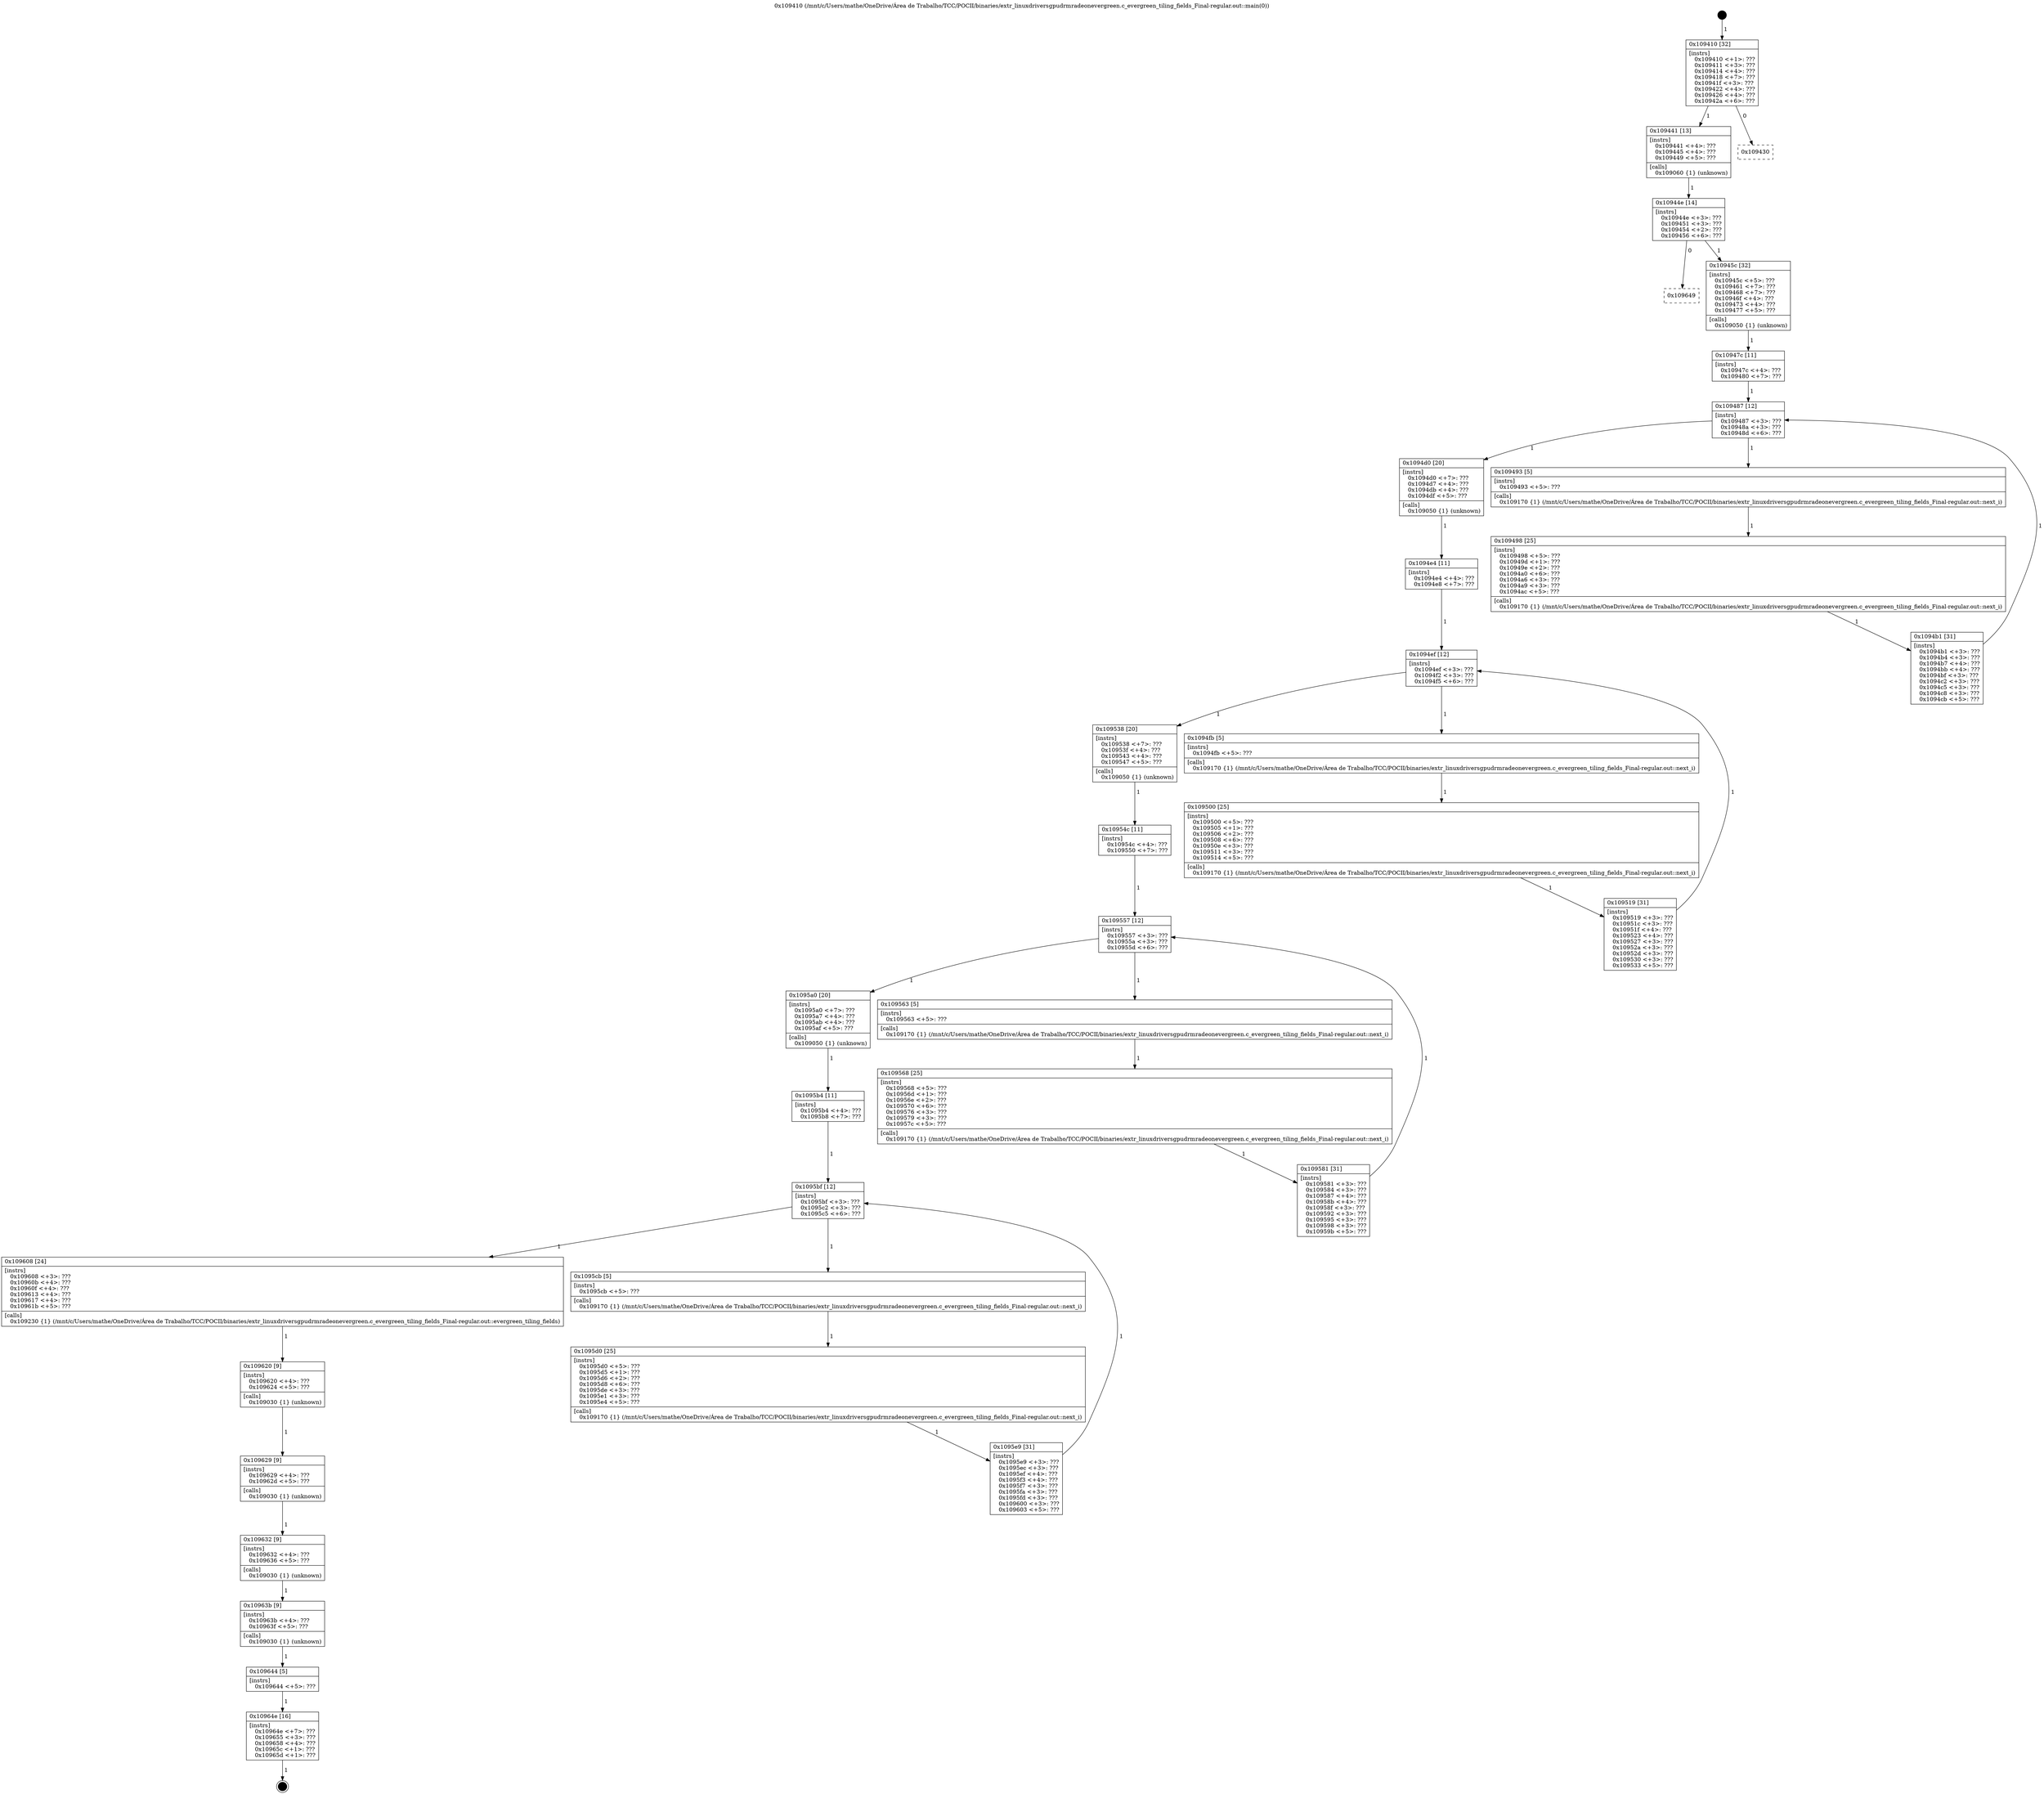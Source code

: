 digraph "0x109410" {
  label = "0x109410 (/mnt/c/Users/mathe/OneDrive/Área de Trabalho/TCC/POCII/binaries/extr_linuxdriversgpudrmradeonevergreen.c_evergreen_tiling_fields_Final-regular.out::main(0))"
  labelloc = "t"
  node[shape=record]

  Entry [label="",width=0.3,height=0.3,shape=circle,fillcolor=black,style=filled]
  "0x109410" [label="{
     0x109410 [32]\l
     | [instrs]\l
     &nbsp;&nbsp;0x109410 \<+1\>: ???\l
     &nbsp;&nbsp;0x109411 \<+3\>: ???\l
     &nbsp;&nbsp;0x109414 \<+4\>: ???\l
     &nbsp;&nbsp;0x109418 \<+7\>: ???\l
     &nbsp;&nbsp;0x10941f \<+3\>: ???\l
     &nbsp;&nbsp;0x109422 \<+4\>: ???\l
     &nbsp;&nbsp;0x109426 \<+4\>: ???\l
     &nbsp;&nbsp;0x10942a \<+6\>: ???\l
  }"]
  "0x109441" [label="{
     0x109441 [13]\l
     | [instrs]\l
     &nbsp;&nbsp;0x109441 \<+4\>: ???\l
     &nbsp;&nbsp;0x109445 \<+4\>: ???\l
     &nbsp;&nbsp;0x109449 \<+5\>: ???\l
     | [calls]\l
     &nbsp;&nbsp;0x109060 \{1\} (unknown)\l
  }"]
  "0x109430" [label="{
     0x109430\l
  }", style=dashed]
  "0x10944e" [label="{
     0x10944e [14]\l
     | [instrs]\l
     &nbsp;&nbsp;0x10944e \<+3\>: ???\l
     &nbsp;&nbsp;0x109451 \<+3\>: ???\l
     &nbsp;&nbsp;0x109454 \<+2\>: ???\l
     &nbsp;&nbsp;0x109456 \<+6\>: ???\l
  }"]
  "0x109649" [label="{
     0x109649\l
  }", style=dashed]
  "0x10945c" [label="{
     0x10945c [32]\l
     | [instrs]\l
     &nbsp;&nbsp;0x10945c \<+5\>: ???\l
     &nbsp;&nbsp;0x109461 \<+7\>: ???\l
     &nbsp;&nbsp;0x109468 \<+7\>: ???\l
     &nbsp;&nbsp;0x10946f \<+4\>: ???\l
     &nbsp;&nbsp;0x109473 \<+4\>: ???\l
     &nbsp;&nbsp;0x109477 \<+5\>: ???\l
     | [calls]\l
     &nbsp;&nbsp;0x109050 \{1\} (unknown)\l
  }"]
  Exit [label="",width=0.3,height=0.3,shape=circle,fillcolor=black,style=filled,peripheries=2]
  "0x109487" [label="{
     0x109487 [12]\l
     | [instrs]\l
     &nbsp;&nbsp;0x109487 \<+3\>: ???\l
     &nbsp;&nbsp;0x10948a \<+3\>: ???\l
     &nbsp;&nbsp;0x10948d \<+6\>: ???\l
  }"]
  "0x1094d0" [label="{
     0x1094d0 [20]\l
     | [instrs]\l
     &nbsp;&nbsp;0x1094d0 \<+7\>: ???\l
     &nbsp;&nbsp;0x1094d7 \<+4\>: ???\l
     &nbsp;&nbsp;0x1094db \<+4\>: ???\l
     &nbsp;&nbsp;0x1094df \<+5\>: ???\l
     | [calls]\l
     &nbsp;&nbsp;0x109050 \{1\} (unknown)\l
  }"]
  "0x109493" [label="{
     0x109493 [5]\l
     | [instrs]\l
     &nbsp;&nbsp;0x109493 \<+5\>: ???\l
     | [calls]\l
     &nbsp;&nbsp;0x109170 \{1\} (/mnt/c/Users/mathe/OneDrive/Área de Trabalho/TCC/POCII/binaries/extr_linuxdriversgpudrmradeonevergreen.c_evergreen_tiling_fields_Final-regular.out::next_i)\l
  }"]
  "0x109498" [label="{
     0x109498 [25]\l
     | [instrs]\l
     &nbsp;&nbsp;0x109498 \<+5\>: ???\l
     &nbsp;&nbsp;0x10949d \<+1\>: ???\l
     &nbsp;&nbsp;0x10949e \<+2\>: ???\l
     &nbsp;&nbsp;0x1094a0 \<+6\>: ???\l
     &nbsp;&nbsp;0x1094a6 \<+3\>: ???\l
     &nbsp;&nbsp;0x1094a9 \<+3\>: ???\l
     &nbsp;&nbsp;0x1094ac \<+5\>: ???\l
     | [calls]\l
     &nbsp;&nbsp;0x109170 \{1\} (/mnt/c/Users/mathe/OneDrive/Área de Trabalho/TCC/POCII/binaries/extr_linuxdriversgpudrmradeonevergreen.c_evergreen_tiling_fields_Final-regular.out::next_i)\l
  }"]
  "0x1094b1" [label="{
     0x1094b1 [31]\l
     | [instrs]\l
     &nbsp;&nbsp;0x1094b1 \<+3\>: ???\l
     &nbsp;&nbsp;0x1094b4 \<+3\>: ???\l
     &nbsp;&nbsp;0x1094b7 \<+4\>: ???\l
     &nbsp;&nbsp;0x1094bb \<+4\>: ???\l
     &nbsp;&nbsp;0x1094bf \<+3\>: ???\l
     &nbsp;&nbsp;0x1094c2 \<+3\>: ???\l
     &nbsp;&nbsp;0x1094c5 \<+3\>: ???\l
     &nbsp;&nbsp;0x1094c8 \<+3\>: ???\l
     &nbsp;&nbsp;0x1094cb \<+5\>: ???\l
  }"]
  "0x10947c" [label="{
     0x10947c [11]\l
     | [instrs]\l
     &nbsp;&nbsp;0x10947c \<+4\>: ???\l
     &nbsp;&nbsp;0x109480 \<+7\>: ???\l
  }"]
  "0x1094ef" [label="{
     0x1094ef [12]\l
     | [instrs]\l
     &nbsp;&nbsp;0x1094ef \<+3\>: ???\l
     &nbsp;&nbsp;0x1094f2 \<+3\>: ???\l
     &nbsp;&nbsp;0x1094f5 \<+6\>: ???\l
  }"]
  "0x109538" [label="{
     0x109538 [20]\l
     | [instrs]\l
     &nbsp;&nbsp;0x109538 \<+7\>: ???\l
     &nbsp;&nbsp;0x10953f \<+4\>: ???\l
     &nbsp;&nbsp;0x109543 \<+4\>: ???\l
     &nbsp;&nbsp;0x109547 \<+5\>: ???\l
     | [calls]\l
     &nbsp;&nbsp;0x109050 \{1\} (unknown)\l
  }"]
  "0x1094fb" [label="{
     0x1094fb [5]\l
     | [instrs]\l
     &nbsp;&nbsp;0x1094fb \<+5\>: ???\l
     | [calls]\l
     &nbsp;&nbsp;0x109170 \{1\} (/mnt/c/Users/mathe/OneDrive/Área de Trabalho/TCC/POCII/binaries/extr_linuxdriversgpudrmradeonevergreen.c_evergreen_tiling_fields_Final-regular.out::next_i)\l
  }"]
  "0x109500" [label="{
     0x109500 [25]\l
     | [instrs]\l
     &nbsp;&nbsp;0x109500 \<+5\>: ???\l
     &nbsp;&nbsp;0x109505 \<+1\>: ???\l
     &nbsp;&nbsp;0x109506 \<+2\>: ???\l
     &nbsp;&nbsp;0x109508 \<+6\>: ???\l
     &nbsp;&nbsp;0x10950e \<+3\>: ???\l
     &nbsp;&nbsp;0x109511 \<+3\>: ???\l
     &nbsp;&nbsp;0x109514 \<+5\>: ???\l
     | [calls]\l
     &nbsp;&nbsp;0x109170 \{1\} (/mnt/c/Users/mathe/OneDrive/Área de Trabalho/TCC/POCII/binaries/extr_linuxdriversgpudrmradeonevergreen.c_evergreen_tiling_fields_Final-regular.out::next_i)\l
  }"]
  "0x109519" [label="{
     0x109519 [31]\l
     | [instrs]\l
     &nbsp;&nbsp;0x109519 \<+3\>: ???\l
     &nbsp;&nbsp;0x10951c \<+3\>: ???\l
     &nbsp;&nbsp;0x10951f \<+4\>: ???\l
     &nbsp;&nbsp;0x109523 \<+4\>: ???\l
     &nbsp;&nbsp;0x109527 \<+3\>: ???\l
     &nbsp;&nbsp;0x10952a \<+3\>: ???\l
     &nbsp;&nbsp;0x10952d \<+3\>: ???\l
     &nbsp;&nbsp;0x109530 \<+3\>: ???\l
     &nbsp;&nbsp;0x109533 \<+5\>: ???\l
  }"]
  "0x1094e4" [label="{
     0x1094e4 [11]\l
     | [instrs]\l
     &nbsp;&nbsp;0x1094e4 \<+4\>: ???\l
     &nbsp;&nbsp;0x1094e8 \<+7\>: ???\l
  }"]
  "0x109557" [label="{
     0x109557 [12]\l
     | [instrs]\l
     &nbsp;&nbsp;0x109557 \<+3\>: ???\l
     &nbsp;&nbsp;0x10955a \<+3\>: ???\l
     &nbsp;&nbsp;0x10955d \<+6\>: ???\l
  }"]
  "0x1095a0" [label="{
     0x1095a0 [20]\l
     | [instrs]\l
     &nbsp;&nbsp;0x1095a0 \<+7\>: ???\l
     &nbsp;&nbsp;0x1095a7 \<+4\>: ???\l
     &nbsp;&nbsp;0x1095ab \<+4\>: ???\l
     &nbsp;&nbsp;0x1095af \<+5\>: ???\l
     | [calls]\l
     &nbsp;&nbsp;0x109050 \{1\} (unknown)\l
  }"]
  "0x109563" [label="{
     0x109563 [5]\l
     | [instrs]\l
     &nbsp;&nbsp;0x109563 \<+5\>: ???\l
     | [calls]\l
     &nbsp;&nbsp;0x109170 \{1\} (/mnt/c/Users/mathe/OneDrive/Área de Trabalho/TCC/POCII/binaries/extr_linuxdriversgpudrmradeonevergreen.c_evergreen_tiling_fields_Final-regular.out::next_i)\l
  }"]
  "0x109568" [label="{
     0x109568 [25]\l
     | [instrs]\l
     &nbsp;&nbsp;0x109568 \<+5\>: ???\l
     &nbsp;&nbsp;0x10956d \<+1\>: ???\l
     &nbsp;&nbsp;0x10956e \<+2\>: ???\l
     &nbsp;&nbsp;0x109570 \<+6\>: ???\l
     &nbsp;&nbsp;0x109576 \<+3\>: ???\l
     &nbsp;&nbsp;0x109579 \<+3\>: ???\l
     &nbsp;&nbsp;0x10957c \<+5\>: ???\l
     | [calls]\l
     &nbsp;&nbsp;0x109170 \{1\} (/mnt/c/Users/mathe/OneDrive/Área de Trabalho/TCC/POCII/binaries/extr_linuxdriversgpudrmradeonevergreen.c_evergreen_tiling_fields_Final-regular.out::next_i)\l
  }"]
  "0x109581" [label="{
     0x109581 [31]\l
     | [instrs]\l
     &nbsp;&nbsp;0x109581 \<+3\>: ???\l
     &nbsp;&nbsp;0x109584 \<+3\>: ???\l
     &nbsp;&nbsp;0x109587 \<+4\>: ???\l
     &nbsp;&nbsp;0x10958b \<+4\>: ???\l
     &nbsp;&nbsp;0x10958f \<+3\>: ???\l
     &nbsp;&nbsp;0x109592 \<+3\>: ???\l
     &nbsp;&nbsp;0x109595 \<+3\>: ???\l
     &nbsp;&nbsp;0x109598 \<+3\>: ???\l
     &nbsp;&nbsp;0x10959b \<+5\>: ???\l
  }"]
  "0x10954c" [label="{
     0x10954c [11]\l
     | [instrs]\l
     &nbsp;&nbsp;0x10954c \<+4\>: ???\l
     &nbsp;&nbsp;0x109550 \<+7\>: ???\l
  }"]
  "0x1095bf" [label="{
     0x1095bf [12]\l
     | [instrs]\l
     &nbsp;&nbsp;0x1095bf \<+3\>: ???\l
     &nbsp;&nbsp;0x1095c2 \<+3\>: ???\l
     &nbsp;&nbsp;0x1095c5 \<+6\>: ???\l
  }"]
  "0x109608" [label="{
     0x109608 [24]\l
     | [instrs]\l
     &nbsp;&nbsp;0x109608 \<+3\>: ???\l
     &nbsp;&nbsp;0x10960b \<+4\>: ???\l
     &nbsp;&nbsp;0x10960f \<+4\>: ???\l
     &nbsp;&nbsp;0x109613 \<+4\>: ???\l
     &nbsp;&nbsp;0x109617 \<+4\>: ???\l
     &nbsp;&nbsp;0x10961b \<+5\>: ???\l
     | [calls]\l
     &nbsp;&nbsp;0x109230 \{1\} (/mnt/c/Users/mathe/OneDrive/Área de Trabalho/TCC/POCII/binaries/extr_linuxdriversgpudrmradeonevergreen.c_evergreen_tiling_fields_Final-regular.out::evergreen_tiling_fields)\l
  }"]
  "0x1095cb" [label="{
     0x1095cb [5]\l
     | [instrs]\l
     &nbsp;&nbsp;0x1095cb \<+5\>: ???\l
     | [calls]\l
     &nbsp;&nbsp;0x109170 \{1\} (/mnt/c/Users/mathe/OneDrive/Área de Trabalho/TCC/POCII/binaries/extr_linuxdriversgpudrmradeonevergreen.c_evergreen_tiling_fields_Final-regular.out::next_i)\l
  }"]
  "0x1095d0" [label="{
     0x1095d0 [25]\l
     | [instrs]\l
     &nbsp;&nbsp;0x1095d0 \<+5\>: ???\l
     &nbsp;&nbsp;0x1095d5 \<+1\>: ???\l
     &nbsp;&nbsp;0x1095d6 \<+2\>: ???\l
     &nbsp;&nbsp;0x1095d8 \<+6\>: ???\l
     &nbsp;&nbsp;0x1095de \<+3\>: ???\l
     &nbsp;&nbsp;0x1095e1 \<+3\>: ???\l
     &nbsp;&nbsp;0x1095e4 \<+5\>: ???\l
     | [calls]\l
     &nbsp;&nbsp;0x109170 \{1\} (/mnt/c/Users/mathe/OneDrive/Área de Trabalho/TCC/POCII/binaries/extr_linuxdriversgpudrmradeonevergreen.c_evergreen_tiling_fields_Final-regular.out::next_i)\l
  }"]
  "0x1095e9" [label="{
     0x1095e9 [31]\l
     | [instrs]\l
     &nbsp;&nbsp;0x1095e9 \<+3\>: ???\l
     &nbsp;&nbsp;0x1095ec \<+3\>: ???\l
     &nbsp;&nbsp;0x1095ef \<+4\>: ???\l
     &nbsp;&nbsp;0x1095f3 \<+4\>: ???\l
     &nbsp;&nbsp;0x1095f7 \<+3\>: ???\l
     &nbsp;&nbsp;0x1095fa \<+3\>: ???\l
     &nbsp;&nbsp;0x1095fd \<+3\>: ???\l
     &nbsp;&nbsp;0x109600 \<+3\>: ???\l
     &nbsp;&nbsp;0x109603 \<+5\>: ???\l
  }"]
  "0x1095b4" [label="{
     0x1095b4 [11]\l
     | [instrs]\l
     &nbsp;&nbsp;0x1095b4 \<+4\>: ???\l
     &nbsp;&nbsp;0x1095b8 \<+7\>: ???\l
  }"]
  "0x109620" [label="{
     0x109620 [9]\l
     | [instrs]\l
     &nbsp;&nbsp;0x109620 \<+4\>: ???\l
     &nbsp;&nbsp;0x109624 \<+5\>: ???\l
     | [calls]\l
     &nbsp;&nbsp;0x109030 \{1\} (unknown)\l
  }"]
  "0x109629" [label="{
     0x109629 [9]\l
     | [instrs]\l
     &nbsp;&nbsp;0x109629 \<+4\>: ???\l
     &nbsp;&nbsp;0x10962d \<+5\>: ???\l
     | [calls]\l
     &nbsp;&nbsp;0x109030 \{1\} (unknown)\l
  }"]
  "0x109632" [label="{
     0x109632 [9]\l
     | [instrs]\l
     &nbsp;&nbsp;0x109632 \<+4\>: ???\l
     &nbsp;&nbsp;0x109636 \<+5\>: ???\l
     | [calls]\l
     &nbsp;&nbsp;0x109030 \{1\} (unknown)\l
  }"]
  "0x10963b" [label="{
     0x10963b [9]\l
     | [instrs]\l
     &nbsp;&nbsp;0x10963b \<+4\>: ???\l
     &nbsp;&nbsp;0x10963f \<+5\>: ???\l
     | [calls]\l
     &nbsp;&nbsp;0x109030 \{1\} (unknown)\l
  }"]
  "0x109644" [label="{
     0x109644 [5]\l
     | [instrs]\l
     &nbsp;&nbsp;0x109644 \<+5\>: ???\l
  }"]
  "0x10964e" [label="{
     0x10964e [16]\l
     | [instrs]\l
     &nbsp;&nbsp;0x10964e \<+7\>: ???\l
     &nbsp;&nbsp;0x109655 \<+3\>: ???\l
     &nbsp;&nbsp;0x109658 \<+4\>: ???\l
     &nbsp;&nbsp;0x10965c \<+1\>: ???\l
     &nbsp;&nbsp;0x10965d \<+1\>: ???\l
  }"]
  Entry -> "0x109410" [label=" 1"]
  "0x109410" -> "0x109441" [label=" 1"]
  "0x109410" -> "0x109430" [label=" 0"]
  "0x109441" -> "0x10944e" [label=" 1"]
  "0x10944e" -> "0x109649" [label=" 0"]
  "0x10944e" -> "0x10945c" [label=" 1"]
  "0x10964e" -> Exit [label=" 1"]
  "0x10945c" -> "0x10947c" [label=" 1"]
  "0x109487" -> "0x1094d0" [label=" 1"]
  "0x109487" -> "0x109493" [label=" 1"]
  "0x109493" -> "0x109498" [label=" 1"]
  "0x109498" -> "0x1094b1" [label=" 1"]
  "0x10947c" -> "0x109487" [label=" 1"]
  "0x1094b1" -> "0x109487" [label=" 1"]
  "0x1094d0" -> "0x1094e4" [label=" 1"]
  "0x1094ef" -> "0x109538" [label=" 1"]
  "0x1094ef" -> "0x1094fb" [label=" 1"]
  "0x1094fb" -> "0x109500" [label=" 1"]
  "0x109500" -> "0x109519" [label=" 1"]
  "0x1094e4" -> "0x1094ef" [label=" 1"]
  "0x109519" -> "0x1094ef" [label=" 1"]
  "0x109538" -> "0x10954c" [label=" 1"]
  "0x109557" -> "0x1095a0" [label=" 1"]
  "0x109557" -> "0x109563" [label=" 1"]
  "0x109563" -> "0x109568" [label=" 1"]
  "0x109568" -> "0x109581" [label=" 1"]
  "0x10954c" -> "0x109557" [label=" 1"]
  "0x109581" -> "0x109557" [label=" 1"]
  "0x1095a0" -> "0x1095b4" [label=" 1"]
  "0x1095bf" -> "0x109608" [label=" 1"]
  "0x1095bf" -> "0x1095cb" [label=" 1"]
  "0x1095cb" -> "0x1095d0" [label=" 1"]
  "0x1095d0" -> "0x1095e9" [label=" 1"]
  "0x1095b4" -> "0x1095bf" [label=" 1"]
  "0x1095e9" -> "0x1095bf" [label=" 1"]
  "0x109608" -> "0x109620" [label=" 1"]
  "0x109620" -> "0x109629" [label=" 1"]
  "0x109629" -> "0x109632" [label=" 1"]
  "0x109632" -> "0x10963b" [label=" 1"]
  "0x10963b" -> "0x109644" [label=" 1"]
  "0x109644" -> "0x10964e" [label=" 1"]
}
